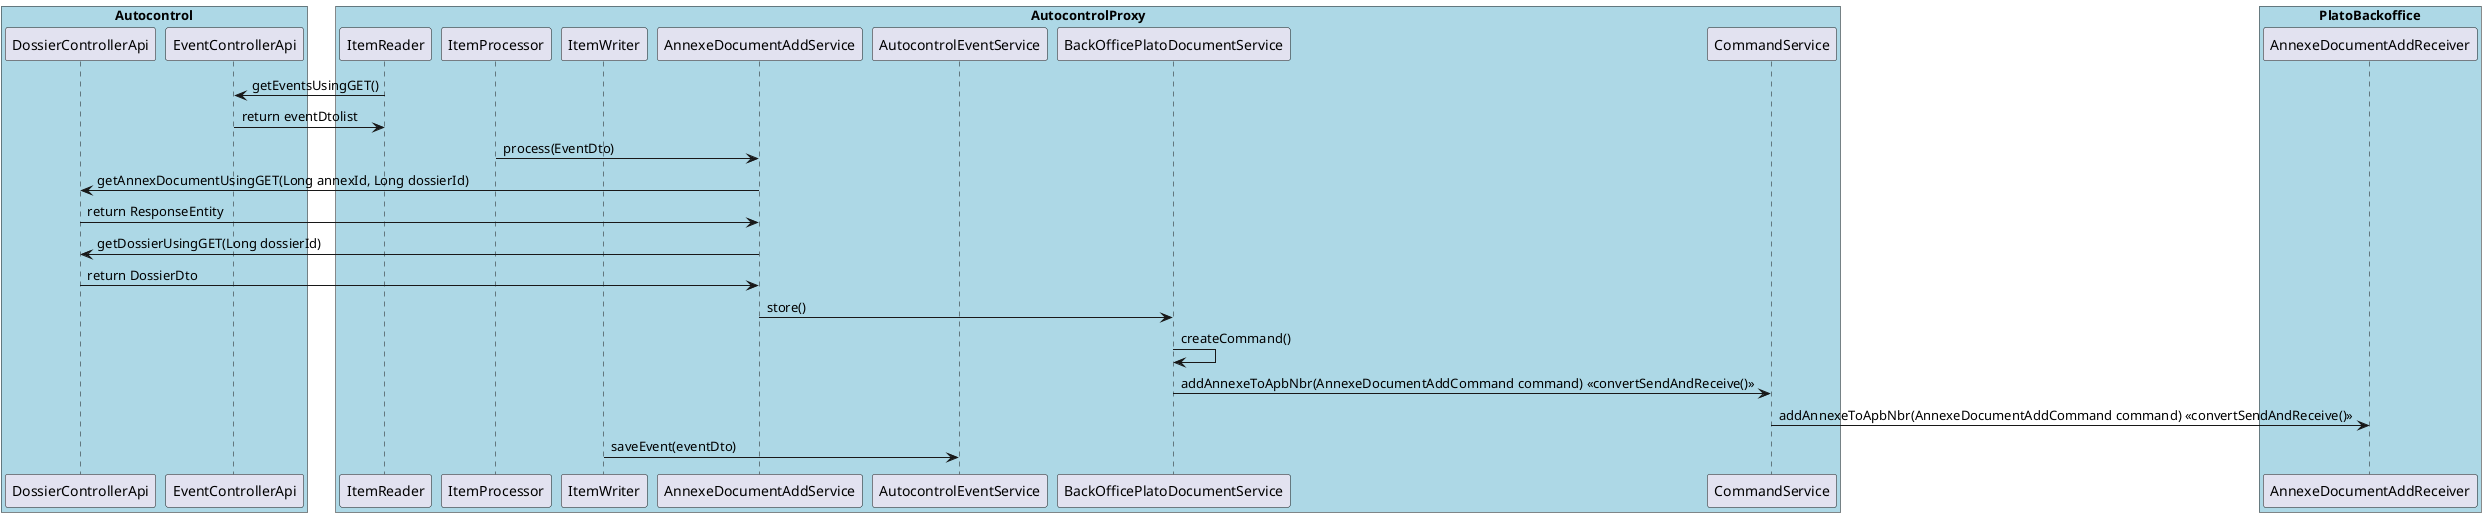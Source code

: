 @startuml
box "Autocontrol" #LightBlue
participant DossierControllerApi
participant EventControllerApi
end box

box "AutocontrolProxy" #LightBlue
participant ItemReader
participant ItemProcessor
participant ItemWriter
participant AnnexeDocumentAddService
participant AutocontrolEventService
participant BackOfficePlatoDocumentService
participant CommandService
end box

box "PlatoBackoffice" #LightBlue
participant AnnexeDocumentAddReceiver
end box

EventControllerApi <-  ItemReader: getEventsUsingGET()
EventControllerApi ->  ItemReader: return eventDtolist
'loop eventListDto.items.size
            ItemProcessor -> AnnexeDocumentAddService: process(EventDto)
            AnnexeDocumentAddService -> DossierControllerApi: getAnnexDocumentUsingGET(Long annexId, Long dossierId)
            AnnexeDocumentAddService <- DossierControllerApi: return ResponseEntity
            AnnexeDocumentAddService -> DossierControllerApi: getDossierUsingGET(Long dossierId)
            AnnexeDocumentAddService <- DossierControllerApi: return DossierDto
            AnnexeDocumentAddService -> BackOfficePlatoDocumentService: store()
            BackOfficePlatoDocumentService -> BackOfficePlatoDocumentService: createCommand()
            BackOfficePlatoDocumentService -> CommandService: addAnnexeToApbNbr(AnnexeDocumentAddCommand command) <<convertSendAndReceive()>>
            CommandService -> AnnexeDocumentAddReceiver: addAnnexeToApbNbr(AnnexeDocumentAddCommand command) <<convertSendAndReceive()>>
'end

ItemWriter -> AutocontrolEventService: saveEvent(eventDto)

@enduml